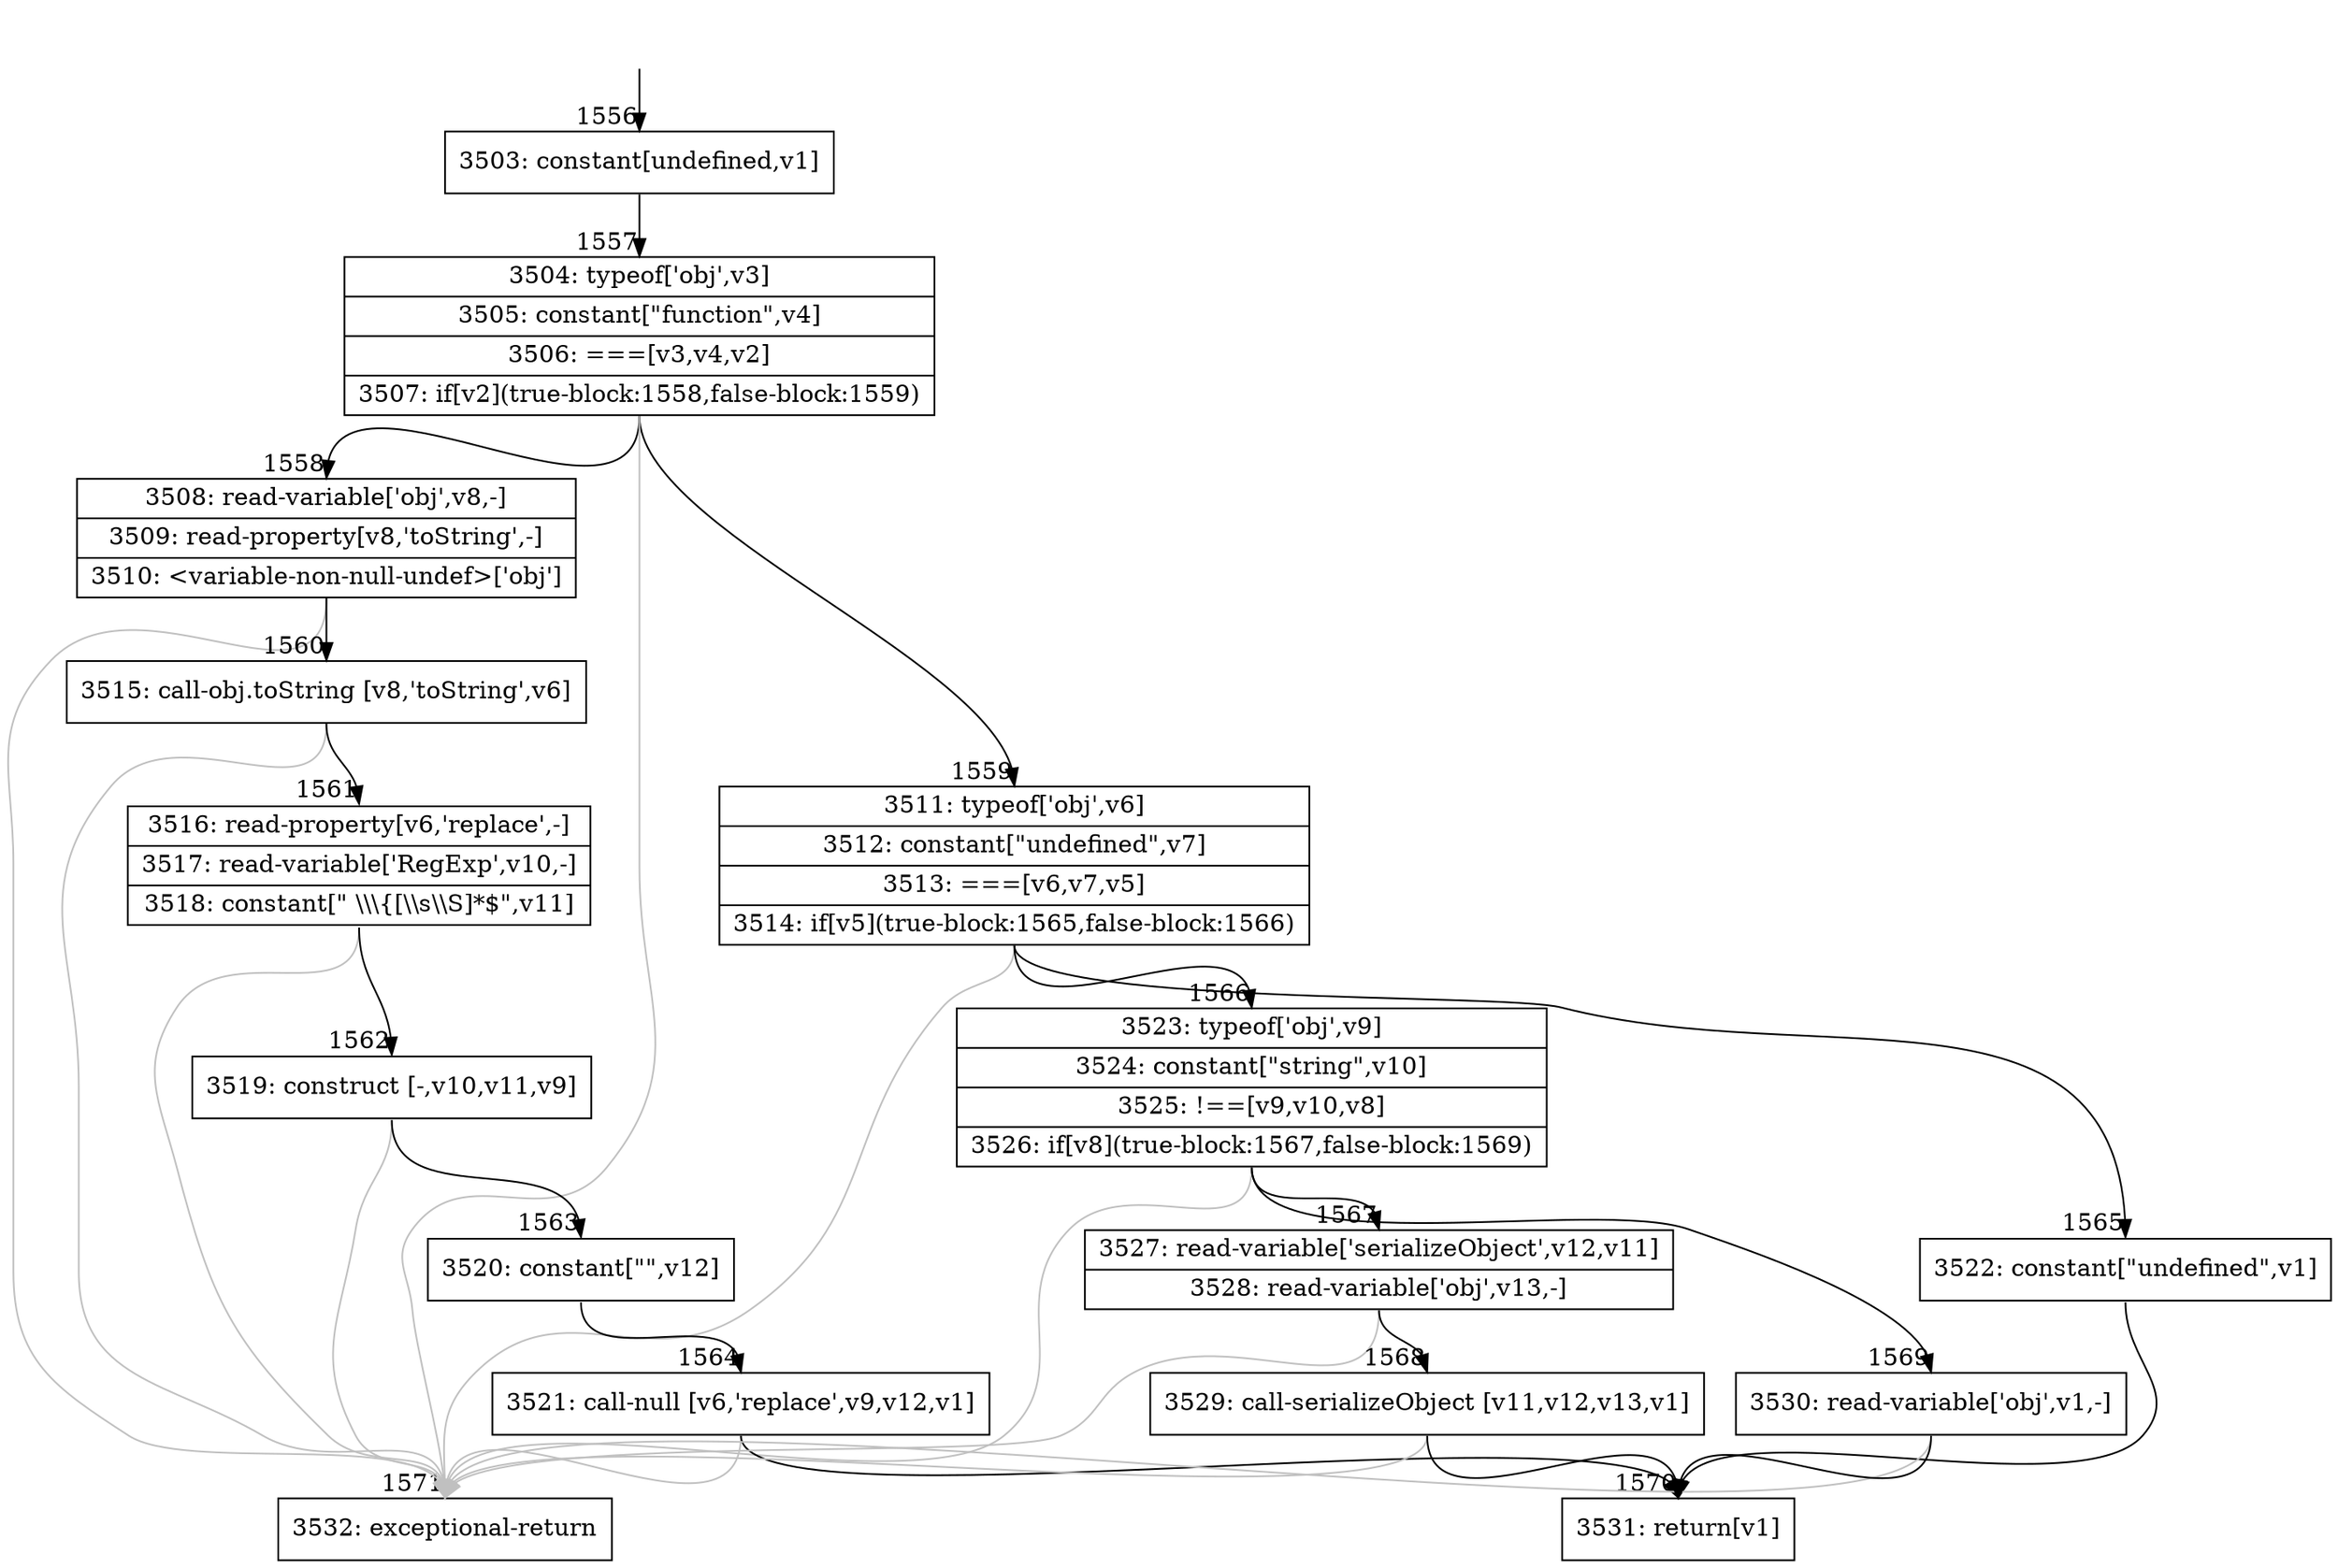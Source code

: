 digraph {
rankdir="TD"
BB_entry116[shape=none,label=""];
BB_entry116 -> BB1556 [tailport=s, headport=n, headlabel="    1556"]
BB1556 [shape=record label="{3503: constant[undefined,v1]}" ] 
BB1556 -> BB1557 [tailport=s, headport=n, headlabel="      1557"]
BB1557 [shape=record label="{3504: typeof['obj',v3]|3505: constant[\"function\",v4]|3506: ===[v3,v4,v2]|3507: if[v2](true-block:1558,false-block:1559)}" ] 
BB1557 -> BB1558 [tailport=s, headport=n, headlabel="      1558"]
BB1557 -> BB1559 [tailport=s, headport=n, headlabel="      1559"]
BB1557 -> BB1571 [tailport=s, headport=n, color=gray, headlabel="      1571"]
BB1558 [shape=record label="{3508: read-variable['obj',v8,-]|3509: read-property[v8,'toString',-]|3510: \<variable-non-null-undef\>['obj']}" ] 
BB1558 -> BB1560 [tailport=s, headport=n, headlabel="      1560"]
BB1558 -> BB1571 [tailport=s, headport=n, color=gray]
BB1559 [shape=record label="{3511: typeof['obj',v6]|3512: constant[\"undefined\",v7]|3513: ===[v6,v7,v5]|3514: if[v5](true-block:1565,false-block:1566)}" ] 
BB1559 -> BB1565 [tailport=s, headport=n, headlabel="      1565"]
BB1559 -> BB1566 [tailport=s, headport=n, headlabel="      1566"]
BB1559 -> BB1571 [tailport=s, headport=n, color=gray]
BB1560 [shape=record label="{3515: call-obj.toString [v8,'toString',v6]}" ] 
BB1560 -> BB1561 [tailport=s, headport=n, headlabel="      1561"]
BB1560 -> BB1571 [tailport=s, headport=n, color=gray]
BB1561 [shape=record label="{3516: read-property[v6,'replace',-]|3517: read-variable['RegExp',v10,-]|3518: constant[\" \\\\\\\{[\\\\s\\\\S]*$\",v11]}" ] 
BB1561 -> BB1562 [tailport=s, headport=n, headlabel="      1562"]
BB1561 -> BB1571 [tailport=s, headport=n, color=gray]
BB1562 [shape=record label="{3519: construct [-,v10,v11,v9]}" ] 
BB1562 -> BB1563 [tailport=s, headport=n, headlabel="      1563"]
BB1562 -> BB1571 [tailport=s, headport=n, color=gray]
BB1563 [shape=record label="{3520: constant[\"\",v12]}" ] 
BB1563 -> BB1564 [tailport=s, headport=n, headlabel="      1564"]
BB1564 [shape=record label="{3521: call-null [v6,'replace',v9,v12,v1]}" ] 
BB1564 -> BB1570 [tailport=s, headport=n, headlabel="      1570"]
BB1564 -> BB1571 [tailport=s, headport=n, color=gray]
BB1565 [shape=record label="{3522: constant[\"undefined\",v1]}" ] 
BB1565 -> BB1570 [tailport=s, headport=n]
BB1566 [shape=record label="{3523: typeof['obj',v9]|3524: constant[\"string\",v10]|3525: !==[v9,v10,v8]|3526: if[v8](true-block:1567,false-block:1569)}" ] 
BB1566 -> BB1567 [tailport=s, headport=n, headlabel="      1567"]
BB1566 -> BB1569 [tailport=s, headport=n, headlabel="      1569"]
BB1566 -> BB1571 [tailport=s, headport=n, color=gray]
BB1567 [shape=record label="{3527: read-variable['serializeObject',v12,v11]|3528: read-variable['obj',v13,-]}" ] 
BB1567 -> BB1568 [tailport=s, headport=n, headlabel="      1568"]
BB1567 -> BB1571 [tailport=s, headport=n, color=gray]
BB1568 [shape=record label="{3529: call-serializeObject [v11,v12,v13,v1]}" ] 
BB1568 -> BB1570 [tailport=s, headport=n]
BB1568 -> BB1571 [tailport=s, headport=n, color=gray]
BB1569 [shape=record label="{3530: read-variable['obj',v1,-]}" ] 
BB1569 -> BB1570 [tailport=s, headport=n]
BB1569 -> BB1571 [tailport=s, headport=n, color=gray]
BB1570 [shape=record label="{3531: return[v1]}" ] 
BB1571 [shape=record label="{3532: exceptional-return}" ] 
//#$~ 2241
}
